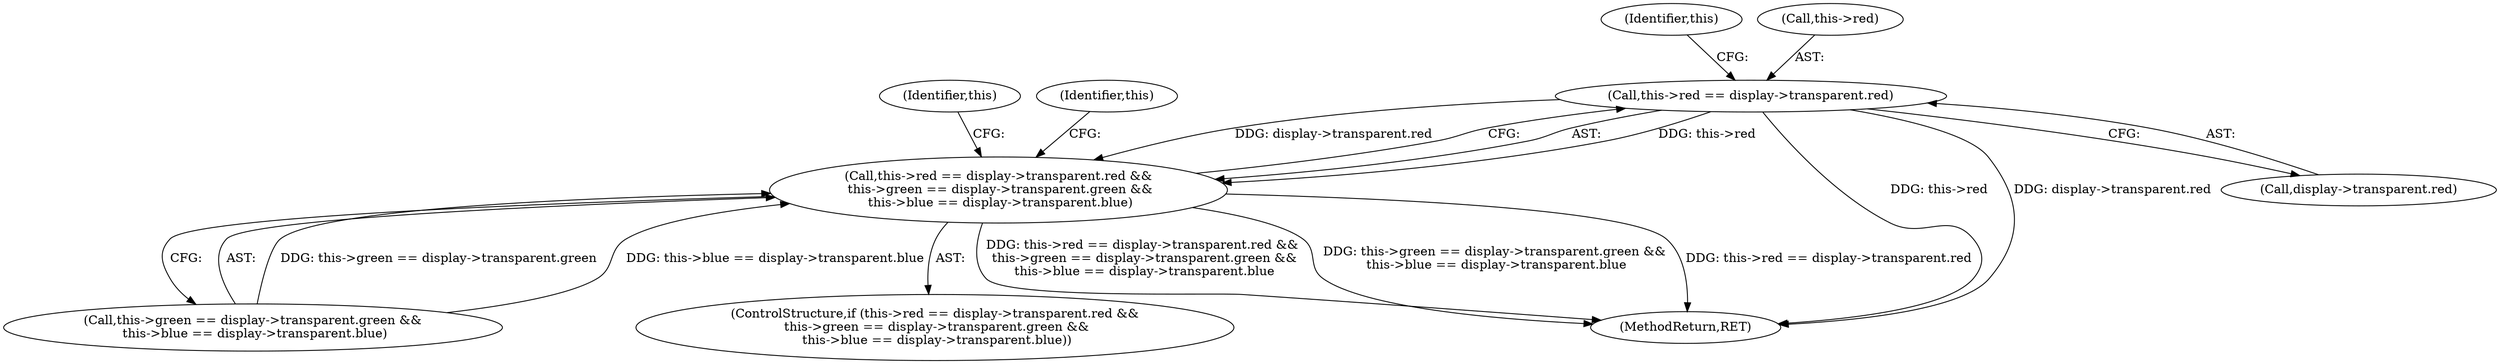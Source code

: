 digraph "0_Android_9d4853418ab2f754c2b63e091c29c5529b8b86ca_50@pointer" {
"1000231" [label="(Call,this->red == display->transparent.red)"];
"1000230" [label="(Call,this->red == display->transparent.red &&\n this->green == display->transparent.green &&\n this->blue == display->transparent.blue)"];
"1000243" [label="(Identifier,this)"];
"1000232" [label="(Call,this->red)"];
"1000293" [label="(MethodReturn,RET)"];
"1000231" [label="(Call,this->red == display->transparent.red)"];
"1000230" [label="(Call,this->red == display->transparent.red &&\n this->green == display->transparent.green &&\n this->blue == display->transparent.blue)"];
"1000261" [label="(Identifier,this)"];
"1000235" [label="(Call,display->transparent.red)"];
"1000267" [label="(Identifier,this)"];
"1000240" [label="(Call,this->green == display->transparent.green &&\n this->blue == display->transparent.blue)"];
"1000229" [label="(ControlStructure,if (this->red == display->transparent.red &&\n this->green == display->transparent.green &&\n this->blue == display->transparent.blue))"];
"1000231" -> "1000230"  [label="AST: "];
"1000231" -> "1000235"  [label="CFG: "];
"1000232" -> "1000231"  [label="AST: "];
"1000235" -> "1000231"  [label="AST: "];
"1000243" -> "1000231"  [label="CFG: "];
"1000230" -> "1000231"  [label="CFG: "];
"1000231" -> "1000293"  [label="DDG: this->red"];
"1000231" -> "1000293"  [label="DDG: display->transparent.red"];
"1000231" -> "1000230"  [label="DDG: this->red"];
"1000231" -> "1000230"  [label="DDG: display->transparent.red"];
"1000230" -> "1000229"  [label="AST: "];
"1000230" -> "1000240"  [label="CFG: "];
"1000240" -> "1000230"  [label="AST: "];
"1000261" -> "1000230"  [label="CFG: "];
"1000267" -> "1000230"  [label="CFG: "];
"1000230" -> "1000293"  [label="DDG: this->green == display->transparent.green &&\n this->blue == display->transparent.blue"];
"1000230" -> "1000293"  [label="DDG: this->red == display->transparent.red"];
"1000230" -> "1000293"  [label="DDG: this->red == display->transparent.red &&\n this->green == display->transparent.green &&\n this->blue == display->transparent.blue"];
"1000240" -> "1000230"  [label="DDG: this->green == display->transparent.green"];
"1000240" -> "1000230"  [label="DDG: this->blue == display->transparent.blue"];
}
